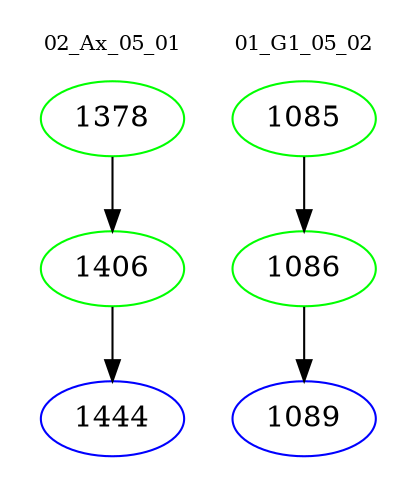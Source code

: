 digraph{
subgraph cluster_0 {
color = white
label = "02_Ax_05_01";
fontsize=10;
T0_1378 [label="1378", color="green"]
T0_1378 -> T0_1406 [color="black"]
T0_1406 [label="1406", color="green"]
T0_1406 -> T0_1444 [color="black"]
T0_1444 [label="1444", color="blue"]
}
subgraph cluster_1 {
color = white
label = "01_G1_05_02";
fontsize=10;
T1_1085 [label="1085", color="green"]
T1_1085 -> T1_1086 [color="black"]
T1_1086 [label="1086", color="green"]
T1_1086 -> T1_1089 [color="black"]
T1_1089 [label="1089", color="blue"]
}
}
